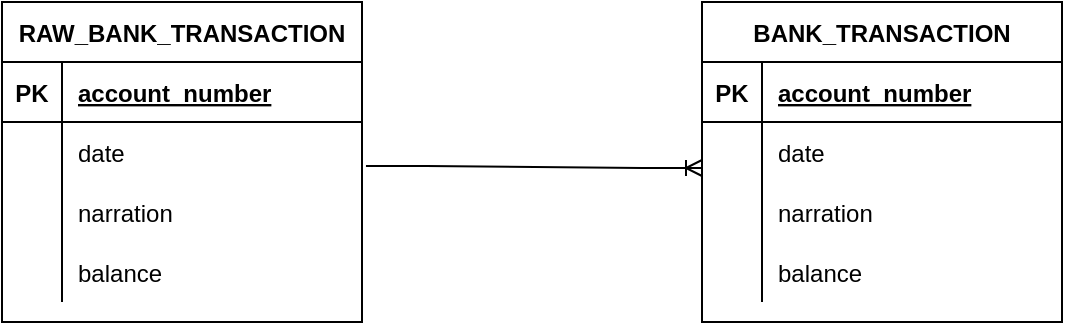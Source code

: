 <mxfile version="20.2.8" type="device"><diagram name="Page-1" id="efa7a0a1-bf9b-a30e-e6df-94a7791c09e9"><mxGraphModel dx="1460" dy="1098" grid="1" gridSize="10" guides="1" tooltips="1" connect="1" arrows="1" fold="1" page="1" pageScale="1" pageWidth="826" pageHeight="1169" background="none" math="0" shadow="0"><root><mxCell id="0"/><mxCell id="1" parent="0"/><mxCell id="4Be_73_nnf3DFjhtT7f4-114" value="RAW_BANK_TRANSACTION" style="shape=table;startSize=30;container=1;collapsible=1;childLayout=tableLayout;fixedRows=1;rowLines=0;fontStyle=1;align=center;resizeLast=1;" vertex="1" parent="1"><mxGeometry x="140" y="380" width="180" height="160" as="geometry"/></mxCell><mxCell id="4Be_73_nnf3DFjhtT7f4-115" value="" style="shape=tableRow;horizontal=0;startSize=0;swimlaneHead=0;swimlaneBody=0;fillColor=none;collapsible=0;dropTarget=0;points=[[0,0.5],[1,0.5]];portConstraint=eastwest;top=0;left=0;right=0;bottom=1;" vertex="1" parent="4Be_73_nnf3DFjhtT7f4-114"><mxGeometry y="30" width="180" height="30" as="geometry"/></mxCell><mxCell id="4Be_73_nnf3DFjhtT7f4-116" value="PK" style="shape=partialRectangle;connectable=0;fillColor=none;top=0;left=0;bottom=0;right=0;fontStyle=1;overflow=hidden;" vertex="1" parent="4Be_73_nnf3DFjhtT7f4-115"><mxGeometry width="30" height="30" as="geometry"><mxRectangle width="30" height="30" as="alternateBounds"/></mxGeometry></mxCell><mxCell id="4Be_73_nnf3DFjhtT7f4-117" value="account_number" style="shape=partialRectangle;connectable=0;fillColor=none;top=0;left=0;bottom=0;right=0;align=left;spacingLeft=6;fontStyle=5;overflow=hidden;" vertex="1" parent="4Be_73_nnf3DFjhtT7f4-115"><mxGeometry x="30" width="150" height="30" as="geometry"><mxRectangle width="150" height="30" as="alternateBounds"/></mxGeometry></mxCell><mxCell id="4Be_73_nnf3DFjhtT7f4-118" value="" style="shape=tableRow;horizontal=0;startSize=0;swimlaneHead=0;swimlaneBody=0;fillColor=none;collapsible=0;dropTarget=0;points=[[0,0.5],[1,0.5]];portConstraint=eastwest;top=0;left=0;right=0;bottom=0;" vertex="1" parent="4Be_73_nnf3DFjhtT7f4-114"><mxGeometry y="60" width="180" height="30" as="geometry"/></mxCell><mxCell id="4Be_73_nnf3DFjhtT7f4-119" value="" style="shape=partialRectangle;connectable=0;fillColor=none;top=0;left=0;bottom=0;right=0;editable=1;overflow=hidden;" vertex="1" parent="4Be_73_nnf3DFjhtT7f4-118"><mxGeometry width="30" height="30" as="geometry"><mxRectangle width="30" height="30" as="alternateBounds"/></mxGeometry></mxCell><mxCell id="4Be_73_nnf3DFjhtT7f4-120" value="date" style="shape=partialRectangle;connectable=0;fillColor=none;top=0;left=0;bottom=0;right=0;align=left;spacingLeft=6;overflow=hidden;" vertex="1" parent="4Be_73_nnf3DFjhtT7f4-118"><mxGeometry x="30" width="150" height="30" as="geometry"><mxRectangle width="150" height="30" as="alternateBounds"/></mxGeometry></mxCell><mxCell id="4Be_73_nnf3DFjhtT7f4-121" value="" style="shape=tableRow;horizontal=0;startSize=0;swimlaneHead=0;swimlaneBody=0;fillColor=none;collapsible=0;dropTarget=0;points=[[0,0.5],[1,0.5]];portConstraint=eastwest;top=0;left=0;right=0;bottom=0;" vertex="1" parent="4Be_73_nnf3DFjhtT7f4-114"><mxGeometry y="90" width="180" height="30" as="geometry"/></mxCell><mxCell id="4Be_73_nnf3DFjhtT7f4-122" value="" style="shape=partialRectangle;connectable=0;fillColor=none;top=0;left=0;bottom=0;right=0;editable=1;overflow=hidden;" vertex="1" parent="4Be_73_nnf3DFjhtT7f4-121"><mxGeometry width="30" height="30" as="geometry"><mxRectangle width="30" height="30" as="alternateBounds"/></mxGeometry></mxCell><mxCell id="4Be_73_nnf3DFjhtT7f4-123" value="narration" style="shape=partialRectangle;connectable=0;fillColor=none;top=0;left=0;bottom=0;right=0;align=left;spacingLeft=6;overflow=hidden;" vertex="1" parent="4Be_73_nnf3DFjhtT7f4-121"><mxGeometry x="30" width="150" height="30" as="geometry"><mxRectangle width="150" height="30" as="alternateBounds"/></mxGeometry></mxCell><mxCell id="4Be_73_nnf3DFjhtT7f4-124" value="" style="shape=tableRow;horizontal=0;startSize=0;swimlaneHead=0;swimlaneBody=0;fillColor=none;collapsible=0;dropTarget=0;points=[[0,0.5],[1,0.5]];portConstraint=eastwest;top=0;left=0;right=0;bottom=0;" vertex="1" parent="4Be_73_nnf3DFjhtT7f4-114"><mxGeometry y="120" width="180" height="30" as="geometry"/></mxCell><mxCell id="4Be_73_nnf3DFjhtT7f4-125" value="" style="shape=partialRectangle;connectable=0;fillColor=none;top=0;left=0;bottom=0;right=0;editable=1;overflow=hidden;" vertex="1" parent="4Be_73_nnf3DFjhtT7f4-124"><mxGeometry width="30" height="30" as="geometry"><mxRectangle width="30" height="30" as="alternateBounds"/></mxGeometry></mxCell><mxCell id="4Be_73_nnf3DFjhtT7f4-126" value="balance" style="shape=partialRectangle;connectable=0;fillColor=none;top=0;left=0;bottom=0;right=0;align=left;spacingLeft=6;overflow=hidden;" vertex="1" parent="4Be_73_nnf3DFjhtT7f4-124"><mxGeometry x="30" width="150" height="30" as="geometry"><mxRectangle width="150" height="30" as="alternateBounds"/></mxGeometry></mxCell><mxCell id="4Be_73_nnf3DFjhtT7f4-140" value="BANK_TRANSACTION" style="shape=table;startSize=30;container=1;collapsible=1;childLayout=tableLayout;fixedRows=1;rowLines=0;fontStyle=1;align=center;resizeLast=1;" vertex="1" parent="1"><mxGeometry x="490" y="380" width="180" height="160" as="geometry"/></mxCell><mxCell id="4Be_73_nnf3DFjhtT7f4-141" value="" style="shape=tableRow;horizontal=0;startSize=0;swimlaneHead=0;swimlaneBody=0;fillColor=none;collapsible=0;dropTarget=0;points=[[0,0.5],[1,0.5]];portConstraint=eastwest;top=0;left=0;right=0;bottom=1;" vertex="1" parent="4Be_73_nnf3DFjhtT7f4-140"><mxGeometry y="30" width="180" height="30" as="geometry"/></mxCell><mxCell id="4Be_73_nnf3DFjhtT7f4-142" value="PK" style="shape=partialRectangle;connectable=0;fillColor=none;top=0;left=0;bottom=0;right=0;fontStyle=1;overflow=hidden;" vertex="1" parent="4Be_73_nnf3DFjhtT7f4-141"><mxGeometry width="30" height="30" as="geometry"><mxRectangle width="30" height="30" as="alternateBounds"/></mxGeometry></mxCell><mxCell id="4Be_73_nnf3DFjhtT7f4-143" value="account_number" style="shape=partialRectangle;connectable=0;fillColor=none;top=0;left=0;bottom=0;right=0;align=left;spacingLeft=6;fontStyle=5;overflow=hidden;" vertex="1" parent="4Be_73_nnf3DFjhtT7f4-141"><mxGeometry x="30" width="150" height="30" as="geometry"><mxRectangle width="150" height="30" as="alternateBounds"/></mxGeometry></mxCell><mxCell id="4Be_73_nnf3DFjhtT7f4-144" value="" style="shape=tableRow;horizontal=0;startSize=0;swimlaneHead=0;swimlaneBody=0;fillColor=none;collapsible=0;dropTarget=0;points=[[0,0.5],[1,0.5]];portConstraint=eastwest;top=0;left=0;right=0;bottom=0;" vertex="1" parent="4Be_73_nnf3DFjhtT7f4-140"><mxGeometry y="60" width="180" height="30" as="geometry"/></mxCell><mxCell id="4Be_73_nnf3DFjhtT7f4-145" value="" style="shape=partialRectangle;connectable=0;fillColor=none;top=0;left=0;bottom=0;right=0;editable=1;overflow=hidden;" vertex="1" parent="4Be_73_nnf3DFjhtT7f4-144"><mxGeometry width="30" height="30" as="geometry"><mxRectangle width="30" height="30" as="alternateBounds"/></mxGeometry></mxCell><mxCell id="4Be_73_nnf3DFjhtT7f4-146" value="date" style="shape=partialRectangle;connectable=0;fillColor=none;top=0;left=0;bottom=0;right=0;align=left;spacingLeft=6;overflow=hidden;" vertex="1" parent="4Be_73_nnf3DFjhtT7f4-144"><mxGeometry x="30" width="150" height="30" as="geometry"><mxRectangle width="150" height="30" as="alternateBounds"/></mxGeometry></mxCell><mxCell id="4Be_73_nnf3DFjhtT7f4-147" value="" style="shape=tableRow;horizontal=0;startSize=0;swimlaneHead=0;swimlaneBody=0;fillColor=none;collapsible=0;dropTarget=0;points=[[0,0.5],[1,0.5]];portConstraint=eastwest;top=0;left=0;right=0;bottom=0;" vertex="1" parent="4Be_73_nnf3DFjhtT7f4-140"><mxGeometry y="90" width="180" height="30" as="geometry"/></mxCell><mxCell id="4Be_73_nnf3DFjhtT7f4-148" value="" style="shape=partialRectangle;connectable=0;fillColor=none;top=0;left=0;bottom=0;right=0;editable=1;overflow=hidden;" vertex="1" parent="4Be_73_nnf3DFjhtT7f4-147"><mxGeometry width="30" height="30" as="geometry"><mxRectangle width="30" height="30" as="alternateBounds"/></mxGeometry></mxCell><mxCell id="4Be_73_nnf3DFjhtT7f4-149" value="narration" style="shape=partialRectangle;connectable=0;fillColor=none;top=0;left=0;bottom=0;right=0;align=left;spacingLeft=6;overflow=hidden;" vertex="1" parent="4Be_73_nnf3DFjhtT7f4-147"><mxGeometry x="30" width="150" height="30" as="geometry"><mxRectangle width="150" height="30" as="alternateBounds"/></mxGeometry></mxCell><mxCell id="4Be_73_nnf3DFjhtT7f4-150" value="" style="shape=tableRow;horizontal=0;startSize=0;swimlaneHead=0;swimlaneBody=0;fillColor=none;collapsible=0;dropTarget=0;points=[[0,0.5],[1,0.5]];portConstraint=eastwest;top=0;left=0;right=0;bottom=0;" vertex="1" parent="4Be_73_nnf3DFjhtT7f4-140"><mxGeometry y="120" width="180" height="30" as="geometry"/></mxCell><mxCell id="4Be_73_nnf3DFjhtT7f4-151" value="" style="shape=partialRectangle;connectable=0;fillColor=none;top=0;left=0;bottom=0;right=0;editable=1;overflow=hidden;" vertex="1" parent="4Be_73_nnf3DFjhtT7f4-150"><mxGeometry width="30" height="30" as="geometry"><mxRectangle width="30" height="30" as="alternateBounds"/></mxGeometry></mxCell><mxCell id="4Be_73_nnf3DFjhtT7f4-152" value="balance" style="shape=partialRectangle;connectable=0;fillColor=none;top=0;left=0;bottom=0;right=0;align=left;spacingLeft=6;overflow=hidden;" vertex="1" parent="4Be_73_nnf3DFjhtT7f4-150"><mxGeometry x="30" width="150" height="30" as="geometry"><mxRectangle width="150" height="30" as="alternateBounds"/></mxGeometry></mxCell><mxCell id="4Be_73_nnf3DFjhtT7f4-157" value="" style="edgeStyle=entityRelationEdgeStyle;fontSize=12;html=1;endArrow=ERoneToMany;rounded=0;exitX=1.011;exitY=0.733;exitDx=0;exitDy=0;exitPerimeter=0;" edge="1" parent="1" source="4Be_73_nnf3DFjhtT7f4-118"><mxGeometry width="100" height="100" relative="1" as="geometry"><mxPoint x="340" y="720" as="sourcePoint"/><mxPoint x="490" y="463" as="targetPoint"/></mxGeometry></mxCell></root></mxGraphModel></diagram></mxfile>
